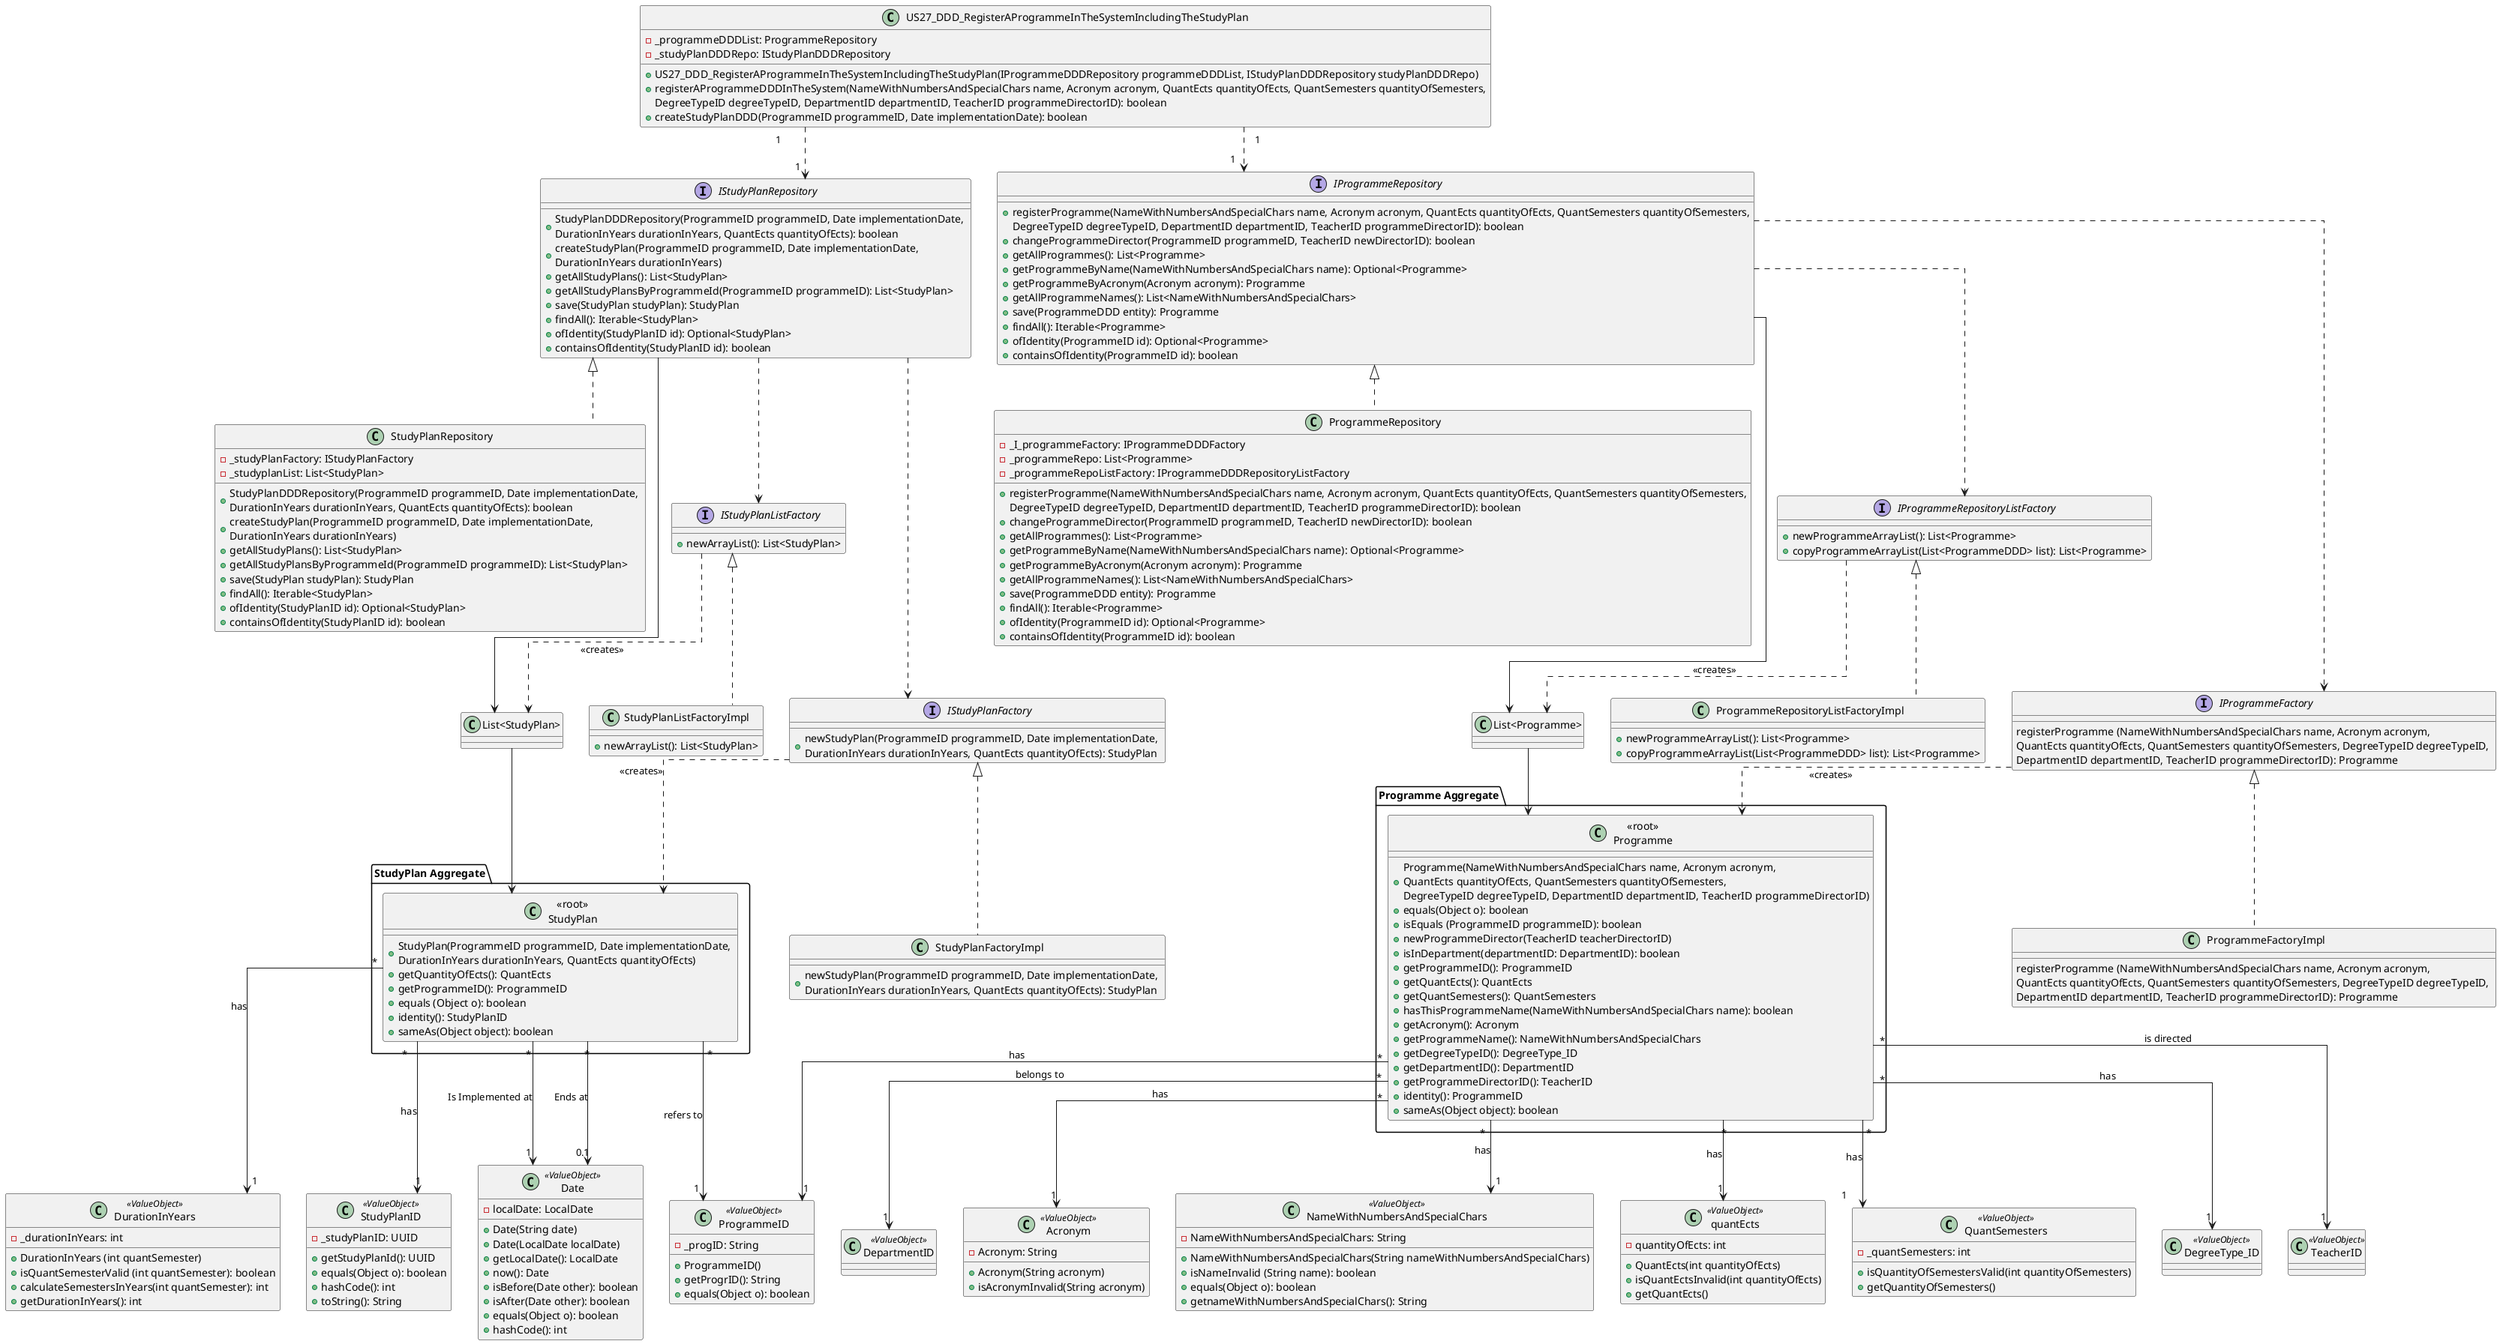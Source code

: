 @startuml

skinparam linetype ortho

class US27_DDD_RegisterAProgrammeInTheSystemIncludingTheStudyPlan {
    -_programmeDDDList: ProgrammeRepository
    -_studyPlanDDDRepo: IStudyPlanDDDRepository
    +US27_DDD_RegisterAProgrammeInTheSystemIncludingTheStudyPlan(IProgrammeDDDRepository programmeDDDList, IStudyPlanDDDRepository studyPlanDDDRepo)
    +registerAProgrammeDDDInTheSystem(NameWithNumbersAndSpecialChars name, Acronym acronym, QuantEcts quantityOfEcts, QuantSemesters quantityOfSemesters,
    DegreeTypeID degreeTypeID, DepartmentID departmentID, TeacherID programmeDirectorID): boolean
    +createStudyPlanDDD(ProgrammeID programmeID, Date implementationDate): boolean
}

class "List<Programme>" {}
class "List<StudyPlan>" {}

class DepartmentID <<ValueObject>> {}
class Acronym <<ValueObject>> {
    -Acronym: String
    +Acronym(String acronym)
    +isAcronymInvalid(String acronym)
}
class NameWithNumbersAndSpecialChars <<ValueObject>> {
    -NameWithNumbersAndSpecialChars: String
    +NameWithNumbersAndSpecialChars(String nameWithNumbersAndSpecialChars)
    +isNameInvalid (String name): boolean
    +equals(Object o): boolean
    +getnameWithNumbersAndSpecialChars(): String
}

class ProgrammeID <<ValueObject>> {
    -_progID: String
    +ProgrammeID()
    +getProgrID(): String
    +equals(Object o): boolean
}

class quantEcts <<ValueObject>> {
    -quantityOfEcts: int
    +QuantEcts(int quantityOfEcts)
    +isQuantEctsInvalid(int quantityOfEcts)
    +getQuantEcts()
}

class QuantSemesters <<ValueObject>> {
    -_quantSemesters: int
    +isQuantityOfSemestersValid(int quantityOfSemesters)
    +getQuantityOfSemesters()
}

class DurationInYears <<ValueObject>> {
    -_durationInYears: int
    +DurationInYears (int quantSemester)
    +isQuantSemesterValid (int quantSemester): boolean
    +calculateSemestersInYears(int quantSemester): int
    +getDurationInYears(): int
}

package "Programme Aggregate" {
    class "<<root>>\nProgramme" {
         + Programme(NameWithNumbersAndSpecialChars name, Acronym acronym, \nQuantEcts quantityOfEcts, QuantSemesters quantityOfSemesters, \nDegreeTypeID degreeTypeID, DepartmentID departmentID, TeacherID programmeDirectorID)
         + equals(Object o): boolean
         + isEquals (ProgrammeID programmeID): boolean
         + newProgrammeDirector(TeacherID teacherDirectorID)
         + isInDepartment(departmentID: DepartmentID): boolean
         + getProgrammeID(): ProgrammeID
         + getQuantEcts(): QuantEcts
         + getQuantSemesters(): QuantSemesters
         + hasThisProgrammeName(NameWithNumbersAndSpecialChars name): boolean
         + getAcronym(): Acronym
         + getProgrammeName(): NameWithNumbersAndSpecialChars
         + getDegreeTypeID(): DegreeType_ID
         + getDepartmentID(): DepartmentID
         + getProgrammeDirectorID(): TeacherID
         + identity(): ProgrammeID
         + sameAs(Object object): boolean
    }
}

class ProgrammeRepository {
     -_I_programmeFactory: IProgrammeDDDFactory
     -_programmeRepo: List<Programme>
     -_programmeRepoListFactory: IProgrammeDDDRepositoryListFactory
     +registerProgramme(NameWithNumbersAndSpecialChars name, Acronym acronym, QuantEcts quantityOfEcts, QuantSemesters quantityOfSemesters,
         DegreeTypeID degreeTypeID, DepartmentID departmentID, TeacherID programmeDirectorID): boolean
         +changeProgrammeDirector(ProgrammeID programmeID, TeacherID newDirectorID): boolean
         +getAllProgrammes(): List<Programme>
         +getProgrammeByName(NameWithNumbersAndSpecialChars name): Optional<Programme>
         +getProgrammeByAcronym(Acronym acronym): Programme
         +getAllProgrammeNames(): List<NameWithNumbersAndSpecialChars>
         +save(ProgrammeDDD entity): Programme
         +findAll(): Iterable<Programme>
         +ofIdentity(ProgrammeID id): Optional<Programme>
         +containsOfIdentity(ProgrammeID id): boolean
}

interface IProgrammeRepository {
    +registerProgramme(NameWithNumbersAndSpecialChars name, Acronym acronym, QuantEcts quantityOfEcts, QuantSemesters quantityOfSemesters,
    DegreeTypeID degreeTypeID, DepartmentID departmentID, TeacherID programmeDirectorID): boolean
    +changeProgrammeDirector(ProgrammeID programmeID, TeacherID newDirectorID): boolean
    +getAllProgrammes(): List<Programme>
    +getProgrammeByName(NameWithNumbersAndSpecialChars name): Optional<Programme>
    +getProgrammeByAcronym(Acronym acronym): Programme
    +getAllProgrammeNames(): List<NameWithNumbersAndSpecialChars>
    +save(ProgrammeDDD entity): Programme
    +findAll(): Iterable<Programme>
    +ofIdentity(ProgrammeID id): Optional<Programme>
    +containsOfIdentity(ProgrammeID id): boolean
}

class DegreeType_ID <<ValueObject>> {}

class TeacherID <<ValueObject>> {}



class StudyPlanID <<ValueObject>> {
    -_studyPlanID: UUID
    +getStudyPlanId(): UUID
    +equals(Object o): boolean
    +hashCode(): int
    +toString(): String
}

package "StudyPlan Aggregate" {
    class "<<root>>\nStudyPlan" {
        +StudyPlan(ProgrammeID programmeID, Date implementationDate, \nDurationInYears durationInYears, QuantEcts quantityOfEcts)
        +getQuantityOfEcts(): QuantEcts
        +getProgrammeID(): ProgrammeID
        +equals (Object o): boolean
        +identity(): StudyPlanID
        +sameAs(Object object): boolean
    }
}

class Date <<ValueObject>> {
        -localDate: LocalDate
        +Date(String date)
        +Date(LocalDate localDate)
        +getLocalDate(): LocalDate
        +now(): Date
        +isBefore(Date other): boolean
        +isAfter(Date other): boolean
        +equals(Object o): boolean
        +hashCode(): int

}

interface IStudyPlanRepository {
    +StudyPlanDDDRepository(ProgrammeID programmeID, Date implementationDate, \nDurationInYears durationInYears, QuantEcts quantityOfEcts): boolean
    +createStudyPlan(ProgrammeID programmeID, Date implementationDate, \nDurationInYears durationInYears)
    +getAllStudyPlans(): List<StudyPlan>
    +getAllStudyPlansByProgrammeId(ProgrammeID programmeID): List<StudyPlan>
    +save(StudyPlan studyPlan): StudyPlan
    +findAll(): Iterable<StudyPlan>
    +ofIdentity(StudyPlanID id): Optional<StudyPlan>
    +containsOfIdentity(StudyPlanID id): boolean
}

class StudyPlanRepository {
    -_studyPlanFactory: IStudyPlanFactory
    -_studyplanList: List<StudyPlan>
    +StudyPlanDDDRepository(ProgrammeID programmeID, Date implementationDate, \nDurationInYears durationInYears, QuantEcts quantityOfEcts): boolean
    +createStudyPlan(ProgrammeID programmeID, Date implementationDate, \nDurationInYears durationInYears)
    +getAllStudyPlans(): List<StudyPlan>
    +getAllStudyPlansByProgrammeId(ProgrammeID programmeID): List<StudyPlan>
    +save(StudyPlan studyPlan): StudyPlan
    +findAll(): Iterable<StudyPlan>
    +ofIdentity(StudyPlanID id): Optional<StudyPlan>
    +containsOfIdentity(StudyPlanID id): boolean
}

interface IStudyPlanListFactory {
    +newArrayList(): List<StudyPlan>
}

class StudyPlanListFactoryImpl {
    +newArrayList(): List<StudyPlan>
}

class StudyPlanFactoryImpl {
    +newStudyPlan(ProgrammeID programmeID, Date implementationDate, \nDurationInYears durationInYears, QuantEcts quantityOfEcts): StudyPlan
}

interface IStudyPlanFactory {
    +newStudyPlan(ProgrammeID programmeID, Date implementationDate, \nDurationInYears durationInYears, QuantEcts quantityOfEcts): StudyPlan
}

interface IProgrammeRepositoryListFactory {
    +newProgrammeArrayList(): List<Programme>
    +copyProgrammeArrayList(List<ProgrammeDDD> list): List<Programme>
}

class ProgrammeRepositoryListFactoryImpl {
    +newProgrammeArrayList(): List<Programme>
    +copyProgrammeArrayList(List<ProgrammeDDD> list): List<Programme>
}

interface IProgrammeFactory {
    registerProgramme (NameWithNumbersAndSpecialChars name, Acronym acronym, \nQuantEcts quantityOfEcts, QuantSemesters quantityOfSemesters, DegreeTypeID degreeTypeID, \nDepartmentID departmentID, TeacherID programmeDirectorID): Programme
}

class ProgrammeFactoryImpl {
    registerProgramme (NameWithNumbersAndSpecialChars name, Acronym acronym, \nQuantEcts quantityOfEcts, QuantSemesters quantityOfSemesters, DegreeTypeID degreeTypeID, \nDepartmentID departmentID, TeacherID programmeDirectorID): Programme
}

US27_DDD_RegisterAProgrammeInTheSystemIncludingTheStudyPlan "1" ..> "1" IProgrammeRepository
US27_DDD_RegisterAProgrammeInTheSystemIncludingTheStudyPlan "1" .right.> "1   " IStudyPlanRepository
IStudyPlanRepository <|.. StudyPlanRepository
IStudyPlanRepository ..> IStudyPlanListFactory
IStudyPlanListFactory <|.. StudyPlanListFactoryImpl
IStudyPlanListFactory ..> "List<StudyPlan>" : "<<creates>>"
IStudyPlanRepository --> "List<StudyPlan>"
IStudyPlanRepository ..> IStudyPlanFactory
IStudyPlanFactory <|.. StudyPlanFactoryImpl
IStudyPlanFactory ..> "<<root>>\nStudyPlan" : "<<creates>>"
"List<StudyPlan>" --> "<<root>>\nStudyPlan"
"<<root>>\nStudyPlan" "*" --> "1" ProgrammeID : refers to
IProgrammeRepository <|.. ProgrammeRepository
IProgrammeRepository ..> IProgrammeRepositoryListFactory
IProgrammeRepositoryListFactory <|.. ProgrammeRepositoryListFactoryImpl
IProgrammeRepositoryListFactory ..> "List<Programme>" : "<<creates>>"
IProgrammeRepository --> "List<Programme>"
IProgrammeRepository ..> IProgrammeFactory
IProgrammeFactory <|.. ProgrammeFactoryImpl
IProgrammeFactory ..> "<<root>>\nProgramme" : "<<creates>>"
"List<Programme>" --> "<<root>>\nProgramme"
"<<root>>\nProgramme" "*" --> "1" TeacherID : "is directed"
"<<root>>\nProgramme" "*" --> "1" DepartmentID : "belongs to"
"<<root>>\nProgramme" "*" --> "1" DegreeType_ID : "has"
"<<root>>\nProgramme" "*" --> "1" QuantSemesters : "has"
"<<root>>\nProgramme" "*" --> "1" quantEcts : "has"
"<<root>>\nProgramme" "*" --> "1" Acronym : "has"
"<<root>>\nProgramme" "*" --> "1" NameWithNumbersAndSpecialChars : "has"
"<<root>>\nProgramme" "*" --> "1" ProgrammeID : "has"
"<<root>>\nStudyPlan" "*" --> "1" StudyPlanID: "has"
"<<root>>\nStudyPlan" "*" --> "1" DurationInYears: "has"
"<<root>>\nStudyPlan" "*" --> "1" Date: "Is Implemented at"
"<<root>>\nStudyPlan" "*" --> "0.1" Date: "Ends at"
@enduml
